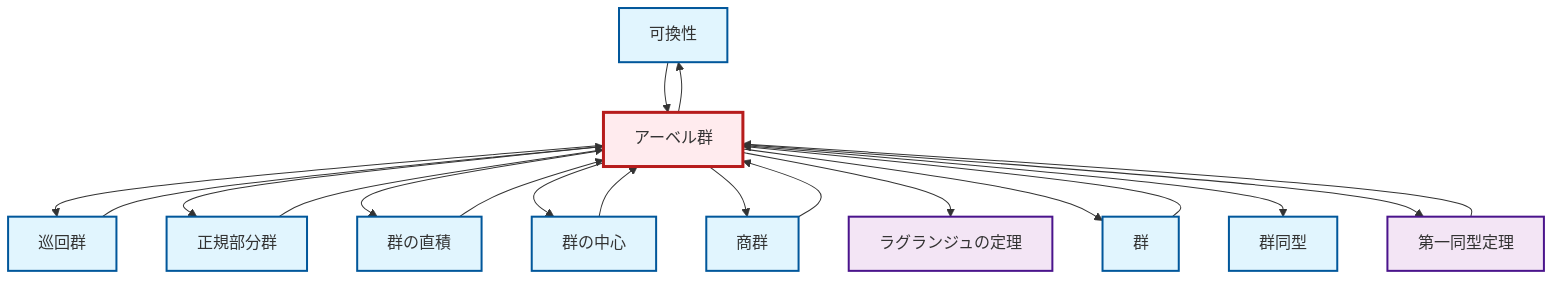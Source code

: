 graph TD
    classDef definition fill:#e1f5fe,stroke:#01579b,stroke-width:2px
    classDef theorem fill:#f3e5f5,stroke:#4a148c,stroke-width:2px
    classDef axiom fill:#fff3e0,stroke:#e65100,stroke-width:2px
    classDef example fill:#e8f5e9,stroke:#1b5e20,stroke-width:2px
    classDef current fill:#ffebee,stroke:#b71c1c,stroke-width:3px
    def-commutativity["可換性"]:::definition
    thm-first-isomorphism["第一同型定理"]:::theorem
    def-center-of-group["群の中心"]:::definition
    def-normal-subgroup["正規部分群"]:::definition
    thm-lagrange["ラグランジュの定理"]:::theorem
    def-isomorphism["群同型"]:::definition
    def-quotient-group["商群"]:::definition
    def-group["群"]:::definition
    def-direct-product["群の直積"]:::definition
    def-abelian-group["アーベル群"]:::definition
    def-cyclic-group["巡回群"]:::definition
    def-abelian-group --> def-cyclic-group
    def-normal-subgroup --> def-abelian-group
    def-group --> def-abelian-group
    def-abelian-group --> def-normal-subgroup
    def-abelian-group --> def-direct-product
    def-commutativity --> def-abelian-group
    def-abelian-group --> def-center-of-group
    def-center-of-group --> def-abelian-group
    def-abelian-group --> def-quotient-group
    def-direct-product --> def-abelian-group
    def-abelian-group --> thm-lagrange
    def-abelian-group --> def-group
    def-abelian-group --> def-isomorphism
    thm-first-isomorphism --> def-abelian-group
    def-abelian-group --> def-commutativity
    def-quotient-group --> def-abelian-group
    def-cyclic-group --> def-abelian-group
    def-abelian-group --> thm-first-isomorphism
    class def-abelian-group current